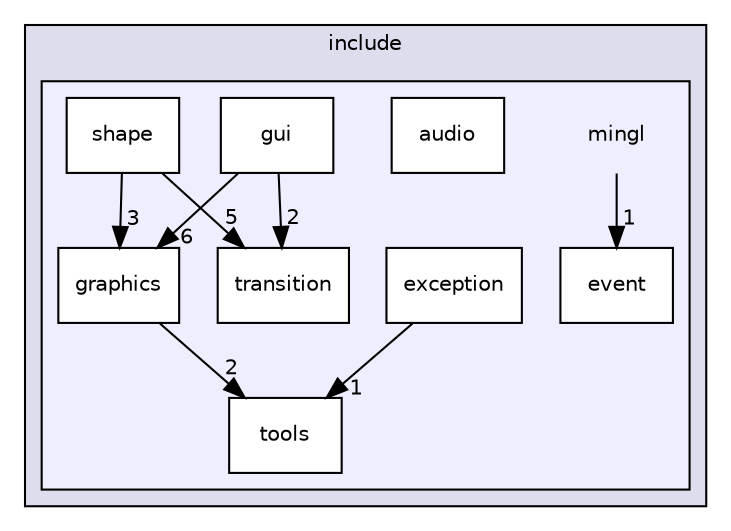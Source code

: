 digraph "/home/alexandre/Documents/sae_pacman/MinGL2/include/mingl" {
  compound=true
  node [ fontsize="10", fontname="Helvetica"];
  edge [ labelfontsize="10", labelfontname="Helvetica"];
  subgraph clusterdir_ae291cc27e75980bdaeeec13fe1d2128 {
    graph [ bgcolor="#ddddee", pencolor="black", label="include" fontname="Helvetica", fontsize="10", URL="dir_ae291cc27e75980bdaeeec13fe1d2128.html"]
  subgraph clusterdir_f8c624517f1fa416a29e3faa06af59b8 {
    graph [ bgcolor="#eeeeff", pencolor="black", label="" URL="dir_f8c624517f1fa416a29e3faa06af59b8.html"];
    dir_f8c624517f1fa416a29e3faa06af59b8 [shape=plaintext label="mingl"];
  dir_fc85c2a9562a3d260d67f3cdfb7a77e4 [shape=box label="audio" fillcolor="white" style="filled" URL="dir_fc85c2a9562a3d260d67f3cdfb7a77e4.html"];
  dir_5159bdc21010f5000a7bf047dfa817e6 [shape=box label="event" fillcolor="white" style="filled" URL="dir_5159bdc21010f5000a7bf047dfa817e6.html"];
  dir_62c135800233cbe5df43a13b507232c7 [shape=box label="exception" fillcolor="white" style="filled" URL="dir_62c135800233cbe5df43a13b507232c7.html"];
  dir_e35c93c05e64765563ca3e4f8f86543c [shape=box label="graphics" fillcolor="white" style="filled" URL="dir_e35c93c05e64765563ca3e4f8f86543c.html"];
  dir_2c5d2b905d16249c4d92f45e01192c2a [shape=box label="gui" fillcolor="white" style="filled" URL="dir_2c5d2b905d16249c4d92f45e01192c2a.html"];
  dir_a4dafab51a90d18e4faa5c3d8164ebbb [shape=box label="shape" fillcolor="white" style="filled" URL="dir_a4dafab51a90d18e4faa5c3d8164ebbb.html"];
  dir_4b4e0498cebc9392beeb6167d5359ede [shape=box label="tools" fillcolor="white" style="filled" URL="dir_4b4e0498cebc9392beeb6167d5359ede.html"];
  dir_5e58b8f61720c9ee911f119fae9db3f7 [shape=box label="transition" fillcolor="white" style="filled" URL="dir_5e58b8f61720c9ee911f119fae9db3f7.html"];
  }
  }
  dir_2c5d2b905d16249c4d92f45e01192c2a->dir_5e58b8f61720c9ee911f119fae9db3f7 [headlabel="2", labeldistance=1.5 headhref="dir_000019_000022.html"];
  dir_2c5d2b905d16249c4d92f45e01192c2a->dir_e35c93c05e64765563ca3e4f8f86543c [headlabel="6", labeldistance=1.5 headhref="dir_000019_000018.html"];
  dir_e35c93c05e64765563ca3e4f8f86543c->dir_4b4e0498cebc9392beeb6167d5359ede [headlabel="2", labeldistance=1.5 headhref="dir_000018_000021.html"];
  dir_f8c624517f1fa416a29e3faa06af59b8->dir_5159bdc21010f5000a7bf047dfa817e6 [headlabel="1", labeldistance=1.5 headhref="dir_000014_000016.html"];
  dir_a4dafab51a90d18e4faa5c3d8164ebbb->dir_5e58b8f61720c9ee911f119fae9db3f7 [headlabel="5", labeldistance=1.5 headhref="dir_000020_000022.html"];
  dir_a4dafab51a90d18e4faa5c3d8164ebbb->dir_e35c93c05e64765563ca3e4f8f86543c [headlabel="3", labeldistance=1.5 headhref="dir_000020_000018.html"];
  dir_62c135800233cbe5df43a13b507232c7->dir_4b4e0498cebc9392beeb6167d5359ede [headlabel="1", labeldistance=1.5 headhref="dir_000017_000021.html"];
}
